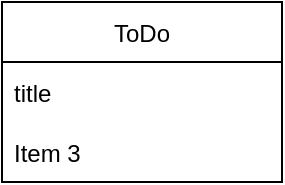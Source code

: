 <mxfile version="15.5.9" type="device"><diagram id="slqXUYBeNKx40Yeq7uLb" name="Page-1"><mxGraphModel dx="460" dy="719" grid="1" gridSize="10" guides="1" tooltips="1" connect="1" arrows="1" fold="1" page="1" pageScale="1" pageWidth="850" pageHeight="1100" math="0" shadow="0"><root><mxCell id="0"/><mxCell id="1" parent="0"/><mxCell id="NZy1fIT5atQkokMLCVhc-1" value="ToDo" style="swimlane;fontStyle=0;childLayout=stackLayout;horizontal=1;startSize=30;horizontalStack=0;resizeParent=1;resizeParentMax=0;resizeLast=0;collapsible=1;marginBottom=0;" vertex="1" parent="1"><mxGeometry x="170" y="310" width="140" height="90" as="geometry"/></mxCell><mxCell id="NZy1fIT5atQkokMLCVhc-3" value="title  " style="text;strokeColor=none;fillColor=none;align=left;verticalAlign=middle;spacingLeft=4;spacingRight=4;overflow=hidden;points=[[0,0.5],[1,0.5]];portConstraint=eastwest;rotatable=0;" vertex="1" parent="NZy1fIT5atQkokMLCVhc-1"><mxGeometry y="30" width="140" height="30" as="geometry"/></mxCell><mxCell id="NZy1fIT5atQkokMLCVhc-4" value="Item 3" style="text;strokeColor=none;fillColor=none;align=left;verticalAlign=middle;spacingLeft=4;spacingRight=4;overflow=hidden;points=[[0,0.5],[1,0.5]];portConstraint=eastwest;rotatable=0;" vertex="1" parent="NZy1fIT5atQkokMLCVhc-1"><mxGeometry y="60" width="140" height="30" as="geometry"/></mxCell></root></mxGraphModel></diagram></mxfile>